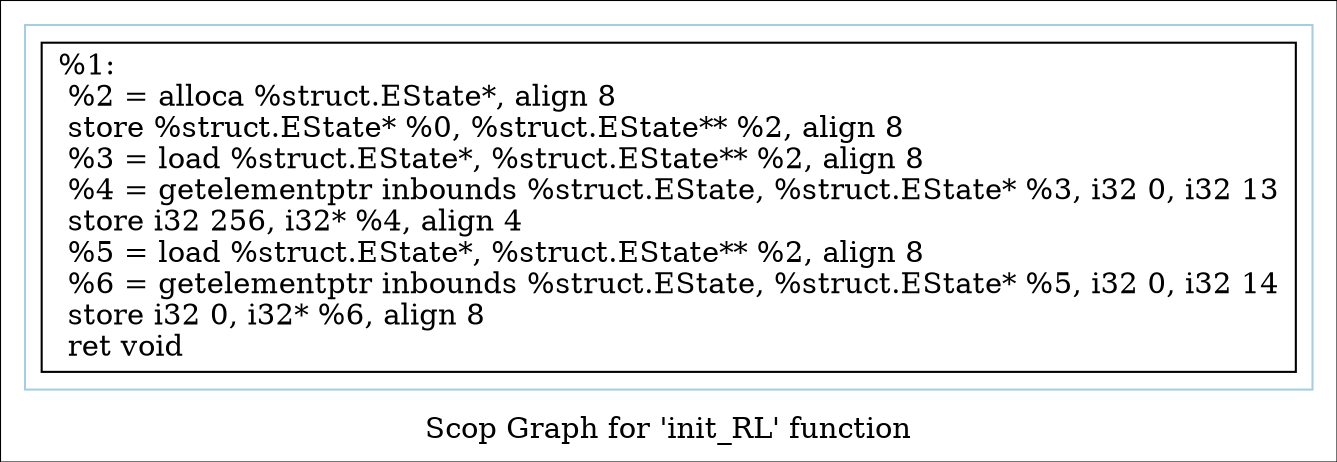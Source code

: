 digraph "Scop Graph for 'init_RL' function" {
	label="Scop Graph for 'init_RL' function";

	Node0x286ed50 [shape=record,label="{%1:\l  %2 = alloca %struct.EState*, align 8\l  store %struct.EState* %0, %struct.EState** %2, align 8\l  %3 = load %struct.EState*, %struct.EState** %2, align 8\l  %4 = getelementptr inbounds %struct.EState, %struct.EState* %3, i32 0, i32 13\l  store i32 256, i32* %4, align 4\l  %5 = load %struct.EState*, %struct.EState** %2, align 8\l  %6 = getelementptr inbounds %struct.EState, %struct.EState* %5, i32 0, i32 14\l  store i32 0, i32* %6, align 8\l  ret void\l}"];
	colorscheme = "paired12"
        subgraph cluster_0x29125a0 {
          label = "";
          style = solid;
          color = 1
          Node0x286ed50;
        }
}
